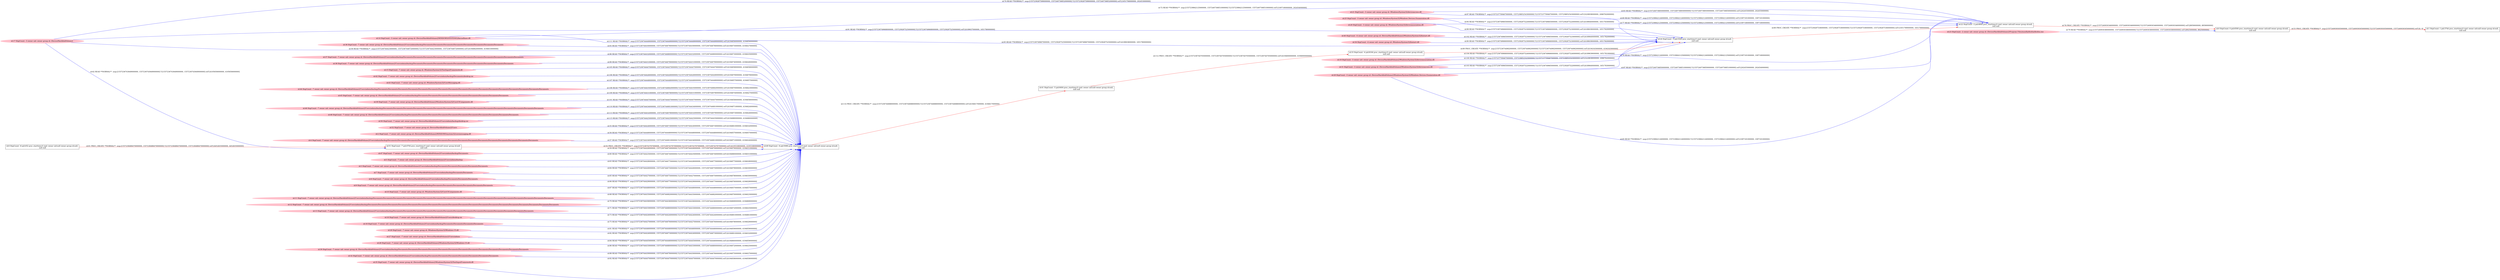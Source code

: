 digraph  {
rankdir=LR
"0"[color=black,label="id:0 HopCount: 0 pid:6500 proc_starttime:0 cmd: owner uid:null owner group id:null,\n null null", shape=box,style=solid];
"1"[color=black,label="id:1 HopCount: 1 pid:3744 proc_starttime:0 cmd: owner uid:null owner group id:null,\n null null", shape=box,style=solid];
"0" -> "1" [id=53,__obj="PROC_CREATE"color=red,label="id:53 PROC_CREATE **NORMAL**  seqs:[1557240939305000000, 1557240939305000000] T:[1557240939305000000, 1557240939305000000] relT:[0, 0]",style=solid];
"51"[color=black,label="id:51 HopCount: -7 pid:4704 proc_starttime:0 cmd: owner uid:null owner group id:null,\n null null", shape=box,style=solid];
"49"[color=black,label="id:49 HopCount: -6 pid:5096 proc_starttime:0 cmd: owner uid:null owner group id:null,\n null null", shape=box,style=solid];
"51" -> "49" [id=54,__obj="PROC_CREATE"color=red,label="id:54 PROC_CREATE **NORMAL**  seqs:[1557236743767000000, 1557236743767000000] T:[1557236743767000000, 1557236743767000000] relT:[4195538000000, 4195538000000]",style=solid];
"52"[color=pink,label="id:52 HopCount: -7 owner uid: owner group id: /Device/HarddiskVolume2/Users ", shape=oval,style=filled];
"52" -> "49" [id=55,__obj="READ"color=blue,label="id:55 READ **NORMAL**  seqs:[1557236744424000000, 1557236744673000000] T:[1557236744424000000, 1557236744673000000] relT:[4194881000000, 4194632000000]",style=solid];
"2"[color=pink,label="id:2 HopCount: -7 owner uid: owner group id: /Device/HarddiskVolume2/WINDOWS/system32/coremessaging.dll ", shape=oval,style=filled];
"2" -> "49" [id=56,__obj="READ"color=blue,label="id:56 READ **NORMAL**  seqs:[1557236744448000000, 1557236744448000000] T:[1557236744448000000, 1557236744448000000] relT:[4194857000000, 4194857000000]",style=solid];
"4"[color=pink,label="id:4 HopCount: -7 owner uid: owner group id: /Device/HarddiskVolume2/Users/admin/backup/Documents/Documents/Documents/Documents/Documents/Documents/Documents/Documents/Documents/Documents/Documents/Documents/Documents/Documents/Documents ", shape=oval,style=filled];
"4" -> "49" [id=57,__obj="READ"color=blue,label="id:57 READ **NORMAL**  seqs:[1557236744434000000, 1557236744681000000] T:[1557236744434000000, 1557236744681000000] relT:[4194871000000, 4194624000000]",style=solid];
"17"[color=pink,label="id:17 HopCount: -3 owner uid: owner group id: /Device/HarddiskVolume2 ", shape=oval,style=filled];
"17" -> "49" [id=58,__obj="READ"color=blue,label="id:58 READ **NORMAL**  seqs:[1557236744423000000, 1557236744672000000] T:[1557236744423000000, 1557236744672000000] relT:[4194882000000, 4194633000000]",style=solid];
"47"[color=pink,label="id:47 HopCount: -7 owner uid: owner group id: /Device/HarddiskVolume2/Users/admin/backup/Documents ", shape=oval,style=filled];
"47" -> "49" [id=59,__obj="READ"color=blue,label="id:59 READ **NORMAL**  seqs:[1557236744426000000, 1557236744674000000] T:[1557236744426000000, 1557236744674000000] relT:[4194879000000, 4194631000000]",style=solid];
"5"[color=pink,label="id:5 HopCount: -7 owner uid: owner group id: /Device/HarddiskVolume2/Users/admin/backup ", shape=oval,style=filled];
"5" -> "49" [id=60,__obj="READ"color=blue,label="id:60 READ **NORMAL**  seqs:[1557236744425000000, 1557236744674000000] T:[1557236744425000000, 1557236744674000000] relT:[4194880000000, 4194631000000]",style=solid];
"6"[color=black,label="id:6 HopCount: -8 pid:452 proc_starttime:0 cmd: owner uid:null owner group id:null,\n null null", shape=box,style=solid];
"6" -> "51" [id=61,__obj="PROC_CREATE"color=red,label="id:61 PROC_CREATE **NORMAL**  seqs:[1557236486470000000, 1557236486470000000] T:[1557236486470000000, 1557236486470000000] relT:[4452835000000, 4452835000000]",style=solid];
"17" -> "51" [id=62,__obj="READ"color=blue,label="id:62 READ **NORMAL**  seqs:[1557236743649000000, 1557236743649000000] T:[1557236743649000000, 1557236743649000000] relT:[4195656000000, 4195656000000]",style=solid];
"3"[color=pink,label="id:3 HopCount: -7 owner uid: owner group id: /Device/HarddiskVolume2/Users/admin/backup/Documents/Documents/Documents/Documents/Documents ", shape=oval,style=filled];
"3" -> "49" [id=63,__obj="READ"color=blue,label="id:63 READ **NORMAL**  seqs:[1557236744428000000, 1557236744677000000] T:[1557236744428000000, 1557236744677000000] relT:[4194877000000, 4194628000000]",style=solid];
"7"[color=pink,label="id:7 HopCount: -7 owner uid: owner group id: /Device/HarddiskVolume2/Users/admin/backup/Documents/Documents ", shape=oval,style=filled];
"7" -> "49" [id=64,__obj="READ"color=blue,label="id:64 READ **NORMAL**  seqs:[1557236744426000000, 1557236744675000000] T:[1557236744426000000, 1557236744675000000] relT:[4194879000000, 4194630000000]",style=solid];
"8"[color=pink,label="id:8 HopCount: -7 owner uid: owner group id: /Device/HarddiskVolume2/Users/admin/backup/Documents/Documents/Documents ", shape=oval,style=filled];
"8" -> "49" [id=65,__obj="READ"color=blue,label="id:65 READ **NORMAL**  seqs:[1557236744427000000, 1557236744675000000] T:[1557236744427000000, 1557236744675000000] relT:[4194878000000, 4194630000000]",style=solid];
"9"[color=pink,label="id:9 HopCount: -7 owner uid: owner group id: /Device/HarddiskVolume2/Users/admin/backup/Documents/Documents/Documents/Documents/Documents/Documents ", shape=oval,style=filled];
"9" -> "49" [id=66,__obj="READ"color=blue,label="id:66 READ **NORMAL**  seqs:[1557236744429000000, 1557236744677000000] T:[1557236744429000000, 1557236744677000000] relT:[4194876000000, 4194628000000]",style=solid];
"10"[color=pink,label="id:10 HopCount: -7 owner uid: owner group id: /Windows/System32/CoreUIComponents.dll ", shape=oval,style=filled];
"10" -> "49" [id=67,__obj="READ"color=blue,label="id:67 READ **NORMAL**  seqs:[1557236744448000000, 1557236744448000000] T:[1557236744448000000, 1557236744448000000] relT:[4194857000000, 4194857000000]",style=solid];
"11"[color=pink,label="id:11 HopCount: -7 owner uid: owner group id: /Device/HarddiskVolume2/Users/admin/backup/Documents/Documents/Documents/Documents/Documents/Documents/Documents/Documents/Documents/Documents/Documents/Documents/Documents/Documents/Documents/Documents/Documents/Documents ", shape=oval,style=filled];
"11" -> "49" [id=68,__obj="READ"color=blue,label="id:68 READ **NORMAL**  seqs:[1557236744435000000, 1557236744682000000] T:[1557236744435000000, 1557236744682000000] relT:[4194870000000, 4194623000000]",style=solid];
"25"[color=pink,label="id:25 HopCount: -3 owner uid: owner group id: /Windows/System32/Windows.Devices.Enumeration.dll ", shape=oval,style=filled];
"22"[color=black,label="id:22 HopCount: -2 pid:6844 proc_starttime:0 cmd: owner uid:null owner group id:null,\n null null", shape=box,style=solid];
"25" -> "22" [id=69,__obj="READ"color=blue,label="id:69 READ **NORMAL**  seqs:[1557239842124000000, 1557239842124000000] T:[1557239842124000000, 1557239842124000000] relT:[1097181000000, 1097181000000]",style=solid];
"12"[color=pink,label="id:12 HopCount: -7 owner uid: owner group id: /Device/HarddiskVolume2/Users/admin/backup/Documents/Documents/Documents/Documents/Documents/Documents/Documents/Documents/Documents/Documents/Documents/Documents/Documents/Documents/Documents/Documents/Documents/Documents/Documents ", shape=oval,style=filled];
"12" -> "49" [id=70,__obj="READ"color=blue,label="id:70 READ **NORMAL**  seqs:[1557236744436000000, 1557236744436000000] T:[1557236744436000000, 1557236744436000000] relT:[4194869000000, 4194869000000]",style=solid];
"13"[color=pink,label="id:13 HopCount: -7 owner uid: owner group id: /Device/HarddiskVolume2/Users/admin/backup/Documents/Documents/Documents/Documents/Documents/Documents/Documents/Documents/Documents/Documents/Documents/Documents/Documents/Documents ", shape=oval,style=filled];
"13" -> "49" [id=71,__obj="READ"color=blue,label="id:71 READ **NORMAL**  seqs:[1557236744433000000, 1557236744680000000] T:[1557236744433000000, 1557236744680000000] relT:[4194872000000, 4194625000000]",style=solid];
"14"[color=pink,label="id:14 HopCount: -3 owner uid: owner group id: /Device/HarddiskVolume2/WINDOWS/SYSTEM32/kernelbase.dll ", shape=oval,style=filled];
"14" -> "22" [id=72,__obj="READ"color=blue,label="id:72 READ **NORMAL**  seqs:[1557239842125000000, 1557240736851000000] T:[1557239842125000000, 1557240736851000000] relT:[1097180000000, 202454000000]",style=solid];
"16"[color=pink,label="id:16 HopCount: -7 owner uid: owner group id: /Device/HarddiskVolume2/Users/desktop.ini ", shape=oval,style=filled];
"16" -> "49" [id=73,__obj="READ"color=blue,label="id:73 READ **NORMAL**  seqs:[1557236744424000000, 1557236744424000000] T:[1557236744424000000, 1557236744424000000] relT:[4194881000000, 4194881000000]",style=solid];
"17" -> "22" [id=74,__obj="READ"color=blue,label="id:74 READ **NORMAL**  seqs:[1557239287599000000, 1557240736852000000] T:[1557239287599000000, 1557240736852000000] relT:[1651706000000, 202453000000]",style=solid];
"18"[color=pink,label="id:18 HopCount: -7 owner uid: owner group id: /Device/HarddiskVolume2/Users/admin/backup/Documents/Documents/Documents/Documents ", shape=oval,style=filled];
"18" -> "49" [id=75,__obj="READ"color=blue,label="id:75 READ **NORMAL**  seqs:[1557236744427000000, 1557236744676000000] T:[1557236744427000000, 1557236744676000000] relT:[4194878000000, 4194629000000]",style=solid];
"19"[color=pink,label="id:19 HopCount: -3 owner uid: owner group id: /Device/HarddiskVolume2/Windows/System32/deviceassociation.dll ", shape=oval,style=filled];
"19" -> "22" [id=76,__obj="READ"color=blue,label="id:76 READ **NORMAL**  seqs:[1557239842124000000, 1557239842125000000] T:[1557239842124000000, 1557239842125000000] relT:[1097181000000, 1097180000000]",style=solid];
"20"[color=pink,label="id:20 HopCount: -3 owner uid: owner group id: /Windows/System32/deviceassociation.dll ", shape=oval,style=filled];
"20" -> "22" [id=77,__obj="READ"color=blue,label="id:77 READ **NORMAL**  seqs:[1557239842125000000, 1557239842125000000] T:[1557239842125000000, 1557239842125000000] relT:[1097180000000, 1097180000000]",style=solid];
"22" -> "0" [id=78,__obj="PROC_CREATE"color=red,label="id:78 PROC_CREATE **NORMAL**  seqs:[1557240930346000000, 1557240930346000000] T:[1557240930346000000, 1557240930346000000] relT:[8959000000, 8959000000]",style=solid];
"23"[color=pink,label="id:23 HopCount: -2 owner uid: owner group id: /Device/HarddiskVolume2/Program Files/mozilla/firefox/firefox.exe ", shape=oval,style=filled];
"23" -> "0" [id=79,__obj="READ"color=blue,label="id:79 READ **NORMAL**  seqs:[1557240930380000000, 1557240930380000000] T:[1557240930380000000, 1557240930380000000] relT:[8925000000, 8925000000]",style=solid];
"24"[color=black,label="id:24 HopCount: -3 pid:5500 proc_starttime:0 cmd: owner uid:null owner group id:null,\n null null", shape=box,style=solid];
"24" -> "22" [id=80,__obj="PROC_CREATE"color=red,label="id:80 PROC_CREATE **NORMAL**  seqs:[1557239287536000000, 1557239287536000000] T:[1557239287536000000, 1557239287536000000] relT:[1651769000000, 1651769000000]",style=solid];
"26"[color=pink,label="id:26 HopCount: -7 owner uid: owner group id: /Windows/System32/Windows.UI.dll ", shape=oval,style=filled];
"26" -> "49" [id=81,__obj="READ"color=blue,label="id:81 READ **NORMAL**  seqs:[1557236744446000000, 1557236744446000000] T:[1557236744446000000, 1557236744446000000] relT:[4194859000000, 4194859000000]",style=solid];
"27"[color=pink,label="id:27 HopCount: -7 owner uid: owner group id: /Device/HarddiskVolume2/Users/admin ", shape=oval,style=filled];
"27" -> "49" [id=82,__obj="READ"color=blue,label="id:82 READ **NORMAL**  seqs:[1557236744424000000, 1557236744673000000] T:[1557236744424000000, 1557236744673000000] relT:[4194881000000, 4194632000000]",style=solid];
"21"[color=pink,label="id:21 HopCount: -3 owner uid: owner group id: /Windows/System32/deviceaccess.dll ", shape=oval,style=filled];
"21" -> "22" [id=83,__obj="READ"color=blue,label="id:83 READ **NORMAL**  seqs:[1557240736850000000, 1557240736850000000] T:[1557240736850000000, 1557240736850000000] relT:[202455000000, 202455000000]",style=solid];
"28"[color=pink,label="id:28 HopCount: -7 owner uid: owner group id: /Device/HarddiskVolume2/Windows/System32/Windows.UI.dll ", shape=oval,style=filled];
"28" -> "49" [id=84,__obj="READ"color=blue,label="id:84 READ **NORMAL**  seqs:[1557236744445000000, 1557236744446000000] T:[1557236744445000000, 1557236744446000000] relT:[4194860000000, 4194859000000]",style=solid];
"29"[color=pink,label="id:29 HopCount: -3 owner uid: owner group id: /Device/HarddiskVolume2/Windows/System32/Windows.Devices.Enumeration.dll ", shape=oval,style=filled];
"29" -> "22" [id=85,__obj="READ"color=blue,label="id:85 READ **NORMAL**  seqs:[1557239842124000000, 1557239842124000000] T:[1557239842124000000, 1557239842124000000] relT:[1097181000000, 1097181000000]",style=solid];
"30"[color=pink,label="id:30 HopCount: -7 owner uid: owner group id: /Device/HarddiskVolume2/Users/admin/backup/Documents/Documents/Documents/Documents/Documents/Documents/Documents/Documents/Documents/Documents/Documents/Documents/Documents ", shape=oval,style=filled];
"30" -> "49" [id=86,__obj="READ"color=blue,label="id:86 READ **NORMAL**  seqs:[1557236744433000000, 1557236744680000000] T:[1557236744433000000, 1557236744680000000] relT:[4194872000000, 4194625000000]",style=solid];
"31"[color=pink,label="id:31 HopCount: -3 owner uid: owner group id: /Device/HarddiskVolume2/Windows/System32/deviceaccess.dll ", shape=oval,style=filled];
"31" -> "22" [id=87,__obj="READ"color=blue,label="id:87 READ **NORMAL**  seqs:[1557240736850000000, 1557240736851000000] T:[1557240736850000000, 1557240736851000000] relT:[202455000000, 202454000000]",style=solid];
"32"[color=pink,label="id:32 HopCount: -7 owner uid: owner group id: /Device/HarddiskVolume2/Users/admin/backup/Documents/Documents/Documents/Documents/Documents/Documents/Documents ", shape=oval,style=filled];
"32" -> "49" [id=88,__obj="READ"color=blue,label="id:88 READ **NORMAL**  seqs:[1557236744430000000, 1557236744678000000] T:[1557236744430000000, 1557236744678000000] relT:[4194875000000, 4194627000000]",style=solid];
"33"[color=black,label="id:33 HopCount: -4 pid:8164 proc_starttime:0 cmd: owner uid:null owner group id:null,\n null null", shape=box,style=solid];
"33" -> "24" [id=89,__obj="PROC_CREATE"color=red,label="id:89 PROC_CREATE **NORMAL**  seqs:[1557236744962000000, 1557236744962000000] T:[1557236744962000000, 1557236744962000000] relT:[4194343000000, 4194343000000]",style=solid];
"34"[color=pink,label="id:34 HopCount: -4 owner uid: owner group id: /Windows/System32/biwinrt.dll ", shape=oval,style=filled];
"34" -> "24" [id=90,__obj="READ"color=blue,label="id:90 READ **NORMAL**  seqs:[1557236749666000000, 1557239287523000000] T:[1557236749666000000, 1557239287523000000] relT:[4189639000000, 1651782000000]",style=solid];
"17" -> "24" [id=91,__obj="READ"color=blue,label="id:91 READ **NORMAL**  seqs:[1557236749668000000, 1557239287525000000] T:[1557236749668000000, 1557239287525000000] relT:[4189637000000, 1651780000000]",style=solid];
"35"[color=pink,label="id:35 HopCount: -7 owner uid: owner group id: /Device/HarddiskVolume2/Windows/System32/TextInputFramework.dll ", shape=oval,style=filled];
"35" -> "49" [id=92,__obj="READ"color=blue,label="id:92 READ **NORMAL**  seqs:[1557236744447000000, 1557236744447000000] T:[1557236744447000000, 1557236744447000000] relT:[4194858000000, 4194858000000]",style=solid];
"36"[color=pink,label="id:36 HopCount: -7 owner uid: owner group id: /Device/HarddiskVolume2/Users/admin/backup/Documents/Documents/Documents/Documents/Documents/Documents/Documents/Documents ", shape=oval,style=filled];
"36" -> "49" [id=93,__obj="READ"color=blue,label="id:93 READ **NORMAL**  seqs:[1557236744430000000, 1557236744678000000] T:[1557236744430000000, 1557236744678000000] relT:[4194875000000, 4194627000000]",style=solid];
"25" -> "24" [id=94,__obj="READ"color=blue,label="id:94 READ **NORMAL**  seqs:[1557236749665000000, 1557239287522000000] T:[1557236749665000000, 1557239287522000000] relT:[4189640000000, 1651783000000]",style=solid];
"14" -> "24" [id=95,__obj="READ"color=blue,label="id:95 READ **NORMAL**  seqs:[1557236749667000000, 1557239287525000000] T:[1557236749667000000, 1557239287525000000] relT:[4189638000000, 1651780000000]",style=solid];
"37"[color=pink,label="id:37 HopCount: -7 owner uid: owner group id: /Device/HarddiskVolume2/Users/admin/backup/Documents/Documents/Documents/Documents/Documents/Documents/Documents/Documents/Documents/Documents/Documents/Documents ", shape=oval,style=filled];
"37" -> "49" [id=96,__obj="READ"color=blue,label="id:96 READ **NORMAL**  seqs:[1557236744432000000, 1557236744680000000] T:[1557236744432000000, 1557236744680000000] relT:[4194873000000, 4194625000000]",style=solid];
"21" -> "24" [id=97,__obj="READ"color=blue,label="id:97 READ **NORMAL**  seqs:[1557237709467000000, 1557238852543000000] T:[1557237709467000000, 1557238852543000000] relT:[3229838000000, 2086762000000]",style=solid];
"20" -> "24" [id=98,__obj="READ"color=blue,label="id:98 READ **NORMAL**  seqs:[1557236749666000000, 1557239287523000000] T:[1557236749666000000, 1557239287523000000] relT:[4189639000000, 1651782000000]",style=solid];
"38"[color=pink,label="id:38 HopCount: -7 owner uid: owner group id: /Device/HarddiskVolume2/Users/admin/backup/Documents/Documents/Documents/Documents/Documents/Documents/Documents/Documents/Documents/Documents ", shape=oval,style=filled];
"38" -> "49" [id=99,__obj="READ"color=blue,label="id:99 READ **NORMAL**  seqs:[1557236744431000000, 1557236744679000000] T:[1557236744431000000, 1557236744679000000] relT:[4194874000000, 4194626000000]",style=solid];
"31" -> "24" [id=100,__obj="READ"color=blue,label="id:100 READ **NORMAL**  seqs:[1557237709467000000, 1557238852543000000] T:[1557237709467000000, 1557238852543000000] relT:[3229838000000, 2086762000000]",style=solid];
"39"[color=pink,label="id:39 HopCount: -7 owner uid: owner group id: /Device/HarddiskVolume2/Windows/System32/CoreUIComponents.dll ", shape=oval,style=filled];
"39" -> "49" [id=101,__obj="READ"color=blue,label="id:101 READ **NORMAL**  seqs:[1557236744447000000, 1557236744447000000] T:[1557236744447000000, 1557236744447000000] relT:[4194858000000, 4194858000000]",style=solid];
"40"[color=pink,label="id:40 HopCount: -4 owner uid: owner group id: /Device/HarddiskVolume2/Windows/System32/biwinrt.dll ", shape=oval,style=filled];
"40" -> "24" [id=102,__obj="READ"color=blue,label="id:102 READ **NORMAL**  seqs:[1557236749665000000, 1557239287523000000] T:[1557236749665000000, 1557239287523000000] relT:[4189640000000, 1651782000000]",style=solid];
"29" -> "24" [id=103,__obj="READ"color=blue,label="id:103 READ **NORMAL**  seqs:[1557236749665000000, 1557239287522000000] T:[1557236749665000000, 1557239287522000000] relT:[4189640000000, 1651783000000]",style=solid];
"19" -> "24" [id=104,__obj="READ"color=blue,label="id:104 READ **NORMAL**  seqs:[1557236749666000000, 1557239287524000000] T:[1557236749666000000, 1557239287524000000] relT:[4189639000000, 1651781000000]",style=solid];
"15"[color=pink,label="id:15 HopCount: -7 owner uid: owner group id: /Windows/System32/TextInputFramework.dll ", shape=oval,style=filled];
"15" -> "49" [id=105,__obj="READ"color=blue,label="id:105 READ **NORMAL**  seqs:[1557236744447000000, 1557236744447000000] T:[1557236744447000000, 1557236744447000000] relT:[4194858000000, 4194858000000]",style=solid];
"42"[color=pink,label="id:42 HopCount: -7 owner uid: owner group id: /Device/HarddiskVolume2/Users/admin/backup/Documents/desktop.ini ", shape=oval,style=filled];
"42" -> "49" [id=106,__obj="READ"color=blue,label="id:106 READ **NORMAL**  seqs:[1557236744426000000, 1557236744426000000] T:[1557236744426000000, 1557236744426000000] relT:[4194879000000, 4194879000000]",style=solid];
"43"[color=pink,label="id:43 HopCount: -7 owner uid: owner group id: /Windows/System32/CoreMessaging.dll ", shape=oval,style=filled];
"43" -> "49" [id=107,__obj="READ"color=blue,label="id:107 READ **NORMAL**  seqs:[1557236744448000000, 1557236744448000000] T:[1557236744448000000, 1557236744448000000] relT:[4194857000000, 4194857000000]",style=solid];
"44"[color=pink,label="id:44 HopCount: -7 owner uid: owner group id: /Device/HarddiskVolume2/Users/admin/backup/Documents/Documents/Documents/Documents/Documents/Documents/Documents/Documents/Documents/Documents/Documents/Documents/Documents/Documents/Documents/Documents/Documents ", shape=oval,style=filled];
"44" -> "49" [id=108,__obj="READ"color=blue,label="id:108 READ **NORMAL**  seqs:[1557236744435000000, 1557236744682000000] T:[1557236744435000000, 1557236744682000000] relT:[4194870000000, 4194623000000]",style=solid];
"45"[color=pink,label="id:45 HopCount: -7 owner uid: owner group id: /Device/HarddiskVolume2/Users/admin/backup/Documents/Documents/Documents/Documents/Documents/Documents/Documents/Documents/Documents ", shape=oval,style=filled];
"45" -> "49" [id=109,__obj="READ"color=blue,label="id:109 READ **NORMAL**  seqs:[1557236744431000000, 1557236744678000000] T:[1557236744431000000, 1557236744678000000] relT:[4194874000000, 4194627000000]",style=solid];
"46"[color=pink,label="id:46 HopCount: -7 owner uid: owner group id: /Device/HarddiskVolume2/Users/admin/backup/Documents/Documents/Documents/Documents/Documents/Documents/Documents/Documents/Documents/Documents/Documents/Documents/Documents/Documents/Documents/Documents ", shape=oval,style=filled];
"46" -> "49" [id=110,__obj="READ"color=blue,label="id:110 READ **NORMAL**  seqs:[1557236744434000000, 1557236744681000000] T:[1557236744434000000, 1557236744681000000] relT:[4194871000000, 4194624000000]",style=solid];
"14" -> "49" [id=111,__obj="READ"color=blue,label="id:111 READ **NORMAL**  seqs:[1557236744449000000, 1557236744449000000] T:[1557236744449000000, 1557236744449000000] relT:[4194856000000, 4194856000000]",style=solid];
"41"[color=black,label="id:41 HopCount: -5 pid:6404 proc_starttime:0 cmd: owner uid:null owner group id:null,\n null null", shape=box,style=solid];
"41" -> "33" [id=112,__obj="PROC_CREATE"color=red,label="id:112 PROC_CREATE **NORMAL**  seqs:[1557236744705000000, 1557236744705000000] T:[1557236744705000000, 1557236744705000000] relT:[4194600000000, 4194600000000]",style=solid];
"48"[color=pink,label="id:48 HopCount: -7 owner uid: owner group id: /Device/HarddiskVolume2/Users/admin/backup/Documents/Documents/Documents/Documents/Documents/Documents/Documents/Documents/Documents/Documents/Documents ", shape=oval,style=filled];
"48" -> "49" [id=113,__obj="READ"color=blue,label="id:113 READ **NORMAL**  seqs:[1557236744432000000, 1557236744679000000] T:[1557236744432000000, 1557236744679000000] relT:[4194873000000, 4194626000000]",style=solid];
"49" -> "41" [id=114,__obj="PROC_CREATE"color=red,label="id:114 PROC_CREATE **NORMAL**  seqs:[1557236744688000000, 1557236744688000000] T:[1557236744688000000, 1557236744688000000] relT:[4194617000000, 4194617000000]",style=solid];
"50"[color=pink,label="id:50 HopCount: -7 owner uid: owner group id: /Device/HarddiskVolume2/Users/admin/backup/desktop.ini ", shape=oval,style=filled];
"50" -> "49" [id=115,__obj="READ"color=blue,label="id:115 READ **NORMAL**  seqs:[1557236744425000000, 1557236744425000000] T:[1557236744425000000, 1557236744425000000] relT:[4194880000000, 4194880000000]",style=solid];
}